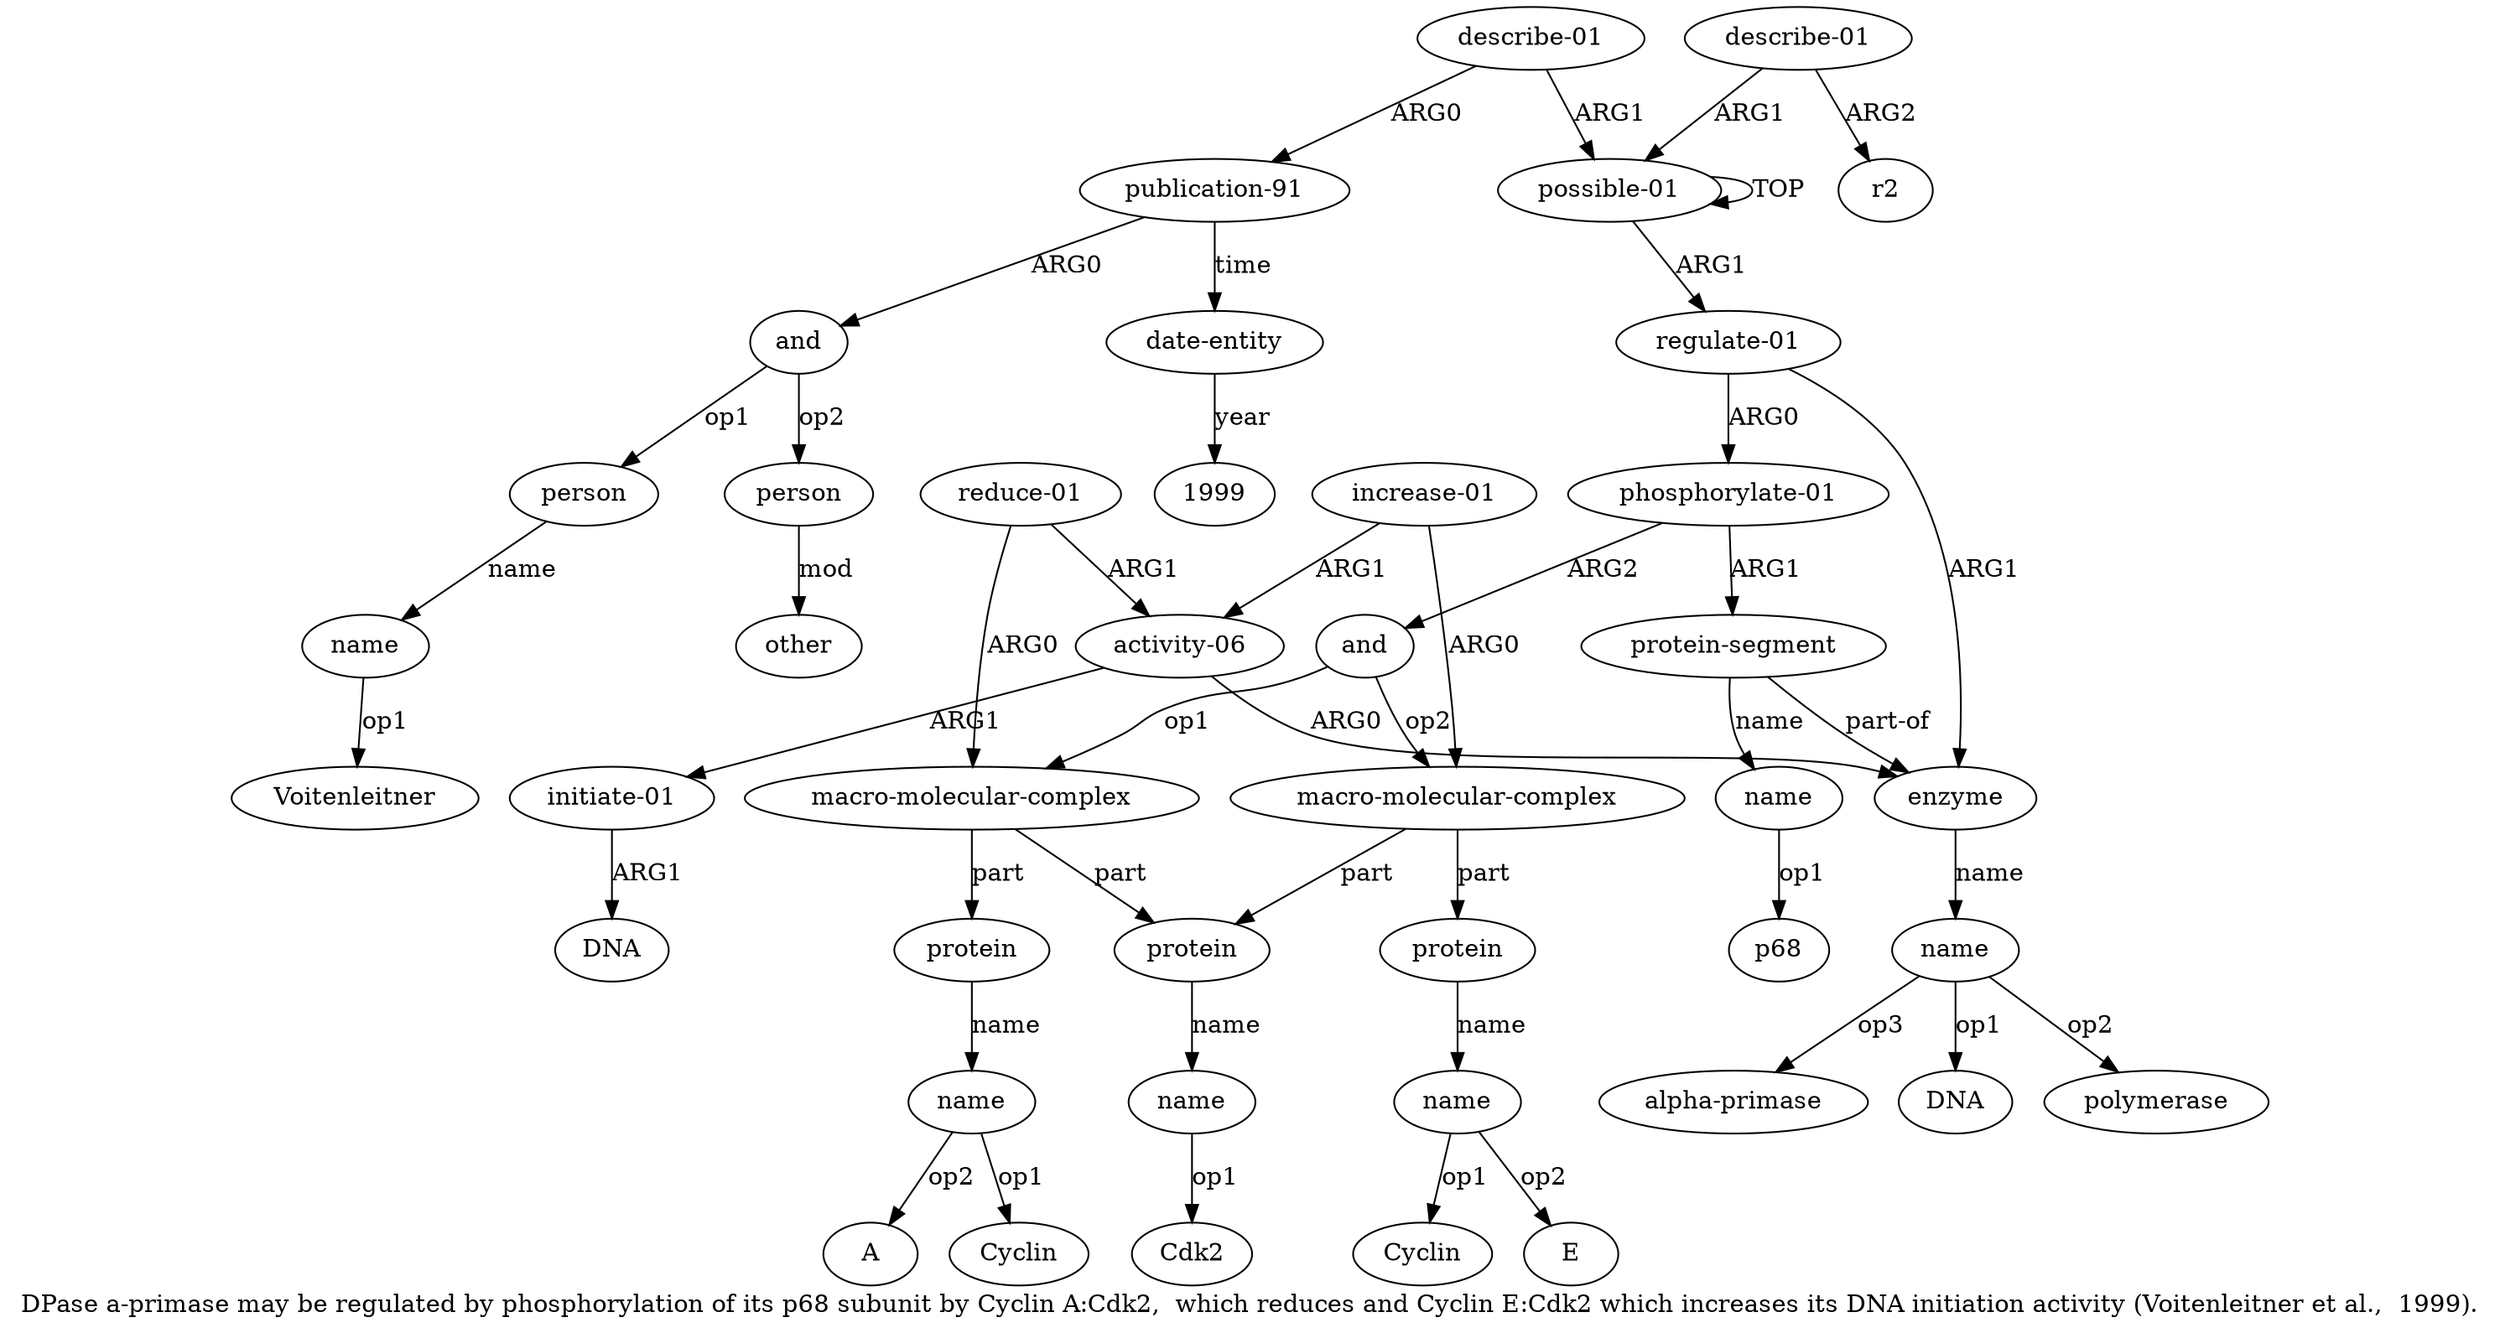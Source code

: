 digraph  {
	graph [label="DPase a-primase may be regulated by phosphorylation of its p68 subunit by Cyclin A:Cdk2,  which reduces and Cyclin E:Cdk2 which \
increases its DNA initiation activity (Voitenleitner et al.,  1999)."];
	node [label="\N"];
	a20	 [color=black,
		gold_ind=20,
		gold_label=name,
		label=name,
		test_ind=20,
		test_label=name];
	"a20 alpha-primase"	 [color=black,
		gold_ind=-1,
		gold_label="alpha-primase",
		label="alpha-primase",
		test_ind=-1,
		test_label="alpha-primase"];
	a20 -> "a20 alpha-primase" [key=0,
	color=black,
	gold_label=op3,
	label=op3,
	test_label=op3];
"a20 DNA" [color=black,
	gold_ind=-1,
	gold_label=DNA,
	label=DNA,
	test_ind=-1,
	test_label=DNA];
a20 -> "a20 DNA" [key=0,
color=black,
gold_label=op1,
label=op1,
test_label=op1];
"a20 polymerase" [color=black,
gold_ind=-1,
gold_label=polymerase,
label=polymerase,
test_ind=-1,
test_label=polymerase];
a20 -> "a20 polymerase" [key=0,
color=black,
gold_label=op2,
label=op2,
test_label=op2];
a21 [color=black,
gold_ind=21,
gold_label="describe-01",
label="describe-01",
test_ind=21,
test_label="describe-01"];
a22 [color=black,
gold_ind=22,
gold_label="publication-91",
label="publication-91",
test_ind=22,
test_label="publication-91"];
a21 -> a22 [key=0,
color=black,
gold_label=ARG0,
label=ARG0,
test_label=ARG0];
a0 [color=black,
gold_ind=0,
gold_label="possible-01",
label="possible-01",
test_ind=0,
test_label="possible-01"];
a21 -> a0 [key=0,
color=black,
gold_label=ARG1,
label=ARG1,
test_label=ARG1];
a23 [color=black,
gold_ind=23,
gold_label=and,
label=and,
test_ind=23,
test_label=and];
a22 -> a23 [key=0,
color=black,
gold_label=ARG0,
label=ARG0,
test_label=ARG0];
a28 [color=black,
gold_ind=28,
gold_label="date-entity",
label="date-entity",
test_ind=28,
test_label="date-entity"];
a22 -> a28 [key=0,
color=black,
gold_label=time,
label=time,
test_label=time];
a24 [color=black,
gold_ind=24,
gold_label=person,
label=person,
test_ind=24,
test_label=person];
a23 -> a24 [key=0,
color=black,
gold_label=op1,
label=op1,
test_label=op1];
a26 [color=black,
gold_ind=26,
gold_label=person,
label=person,
test_ind=26,
test_label=person];
a23 -> a26 [key=0,
color=black,
gold_label=op2,
label=op2,
test_label=op2];
a25 [color=black,
gold_ind=25,
gold_label=name,
label=name,
test_ind=25,
test_label=name];
a24 -> a25 [key=0,
color=black,
gold_label=name,
label=name,
test_label=name];
"a25 Voitenleitner" [color=black,
gold_ind=-1,
gold_label=Voitenleitner,
label=Voitenleitner,
test_ind=-1,
test_label=Voitenleitner];
a25 -> "a25 Voitenleitner" [key=0,
color=black,
gold_label=op1,
label=op1,
test_label=op1];
a27 [color=black,
gold_ind=27,
gold_label=other,
label=other,
test_ind=27,
test_label=other];
a26 -> a27 [key=0,
color=black,
gold_label=mod,
label=mod,
test_label=mod];
"a28 1999" [color=black,
gold_ind=-1,
gold_label=1999,
label=1999,
test_ind=-1,
test_label=1999];
a28 -> "a28 1999" [key=0,
color=black,
gold_label=year,
label=year,
test_label=year];
a29 [color=black,
gold_ind=29,
gold_label="describe-01",
label="describe-01",
test_ind=29,
test_label="describe-01"];
a30 [color=black,
gold_ind=30,
gold_label=r2,
label=r2,
test_ind=30,
test_label=r2];
a29 -> a30 [key=0,
color=black,
gold_label=ARG2,
label=ARG2,
test_label=ARG2];
a29 -> a0 [key=0,
color=black,
gold_label=ARG1,
label=ARG1,
test_label=ARG1];
"a8 A" [color=black,
gold_ind=-1,
gold_label=A,
label=A,
test_ind=-1,
test_label=A];
a15 [color=black,
gold_ind=15,
gold_label="macro-molecular-complex",
label="macro-molecular-complex",
test_ind=15,
test_label="macro-molecular-complex"];
a16 [color=black,
gold_ind=16,
gold_label=protein,
label=protein,
test_ind=16,
test_label=protein];
a15 -> a16 [key=0,
color=black,
gold_label=part,
label=part,
test_label=part];
a9 [color=black,
gold_ind=9,
gold_label=protein,
label=protein,
test_ind=9,
test_label=protein];
a15 -> a9 [key=0,
color=black,
gold_label=part,
label=part,
test_label=part];
a14 [color=black,
gold_ind=14,
gold_label=DNA,
label=DNA,
test_ind=14,
test_label=DNA];
a17 [color=black,
gold_ind=17,
gold_label=name,
label=name,
test_ind=17,
test_label=name];
"a17 E" [color=black,
gold_ind=-1,
gold_label=E,
label=E,
test_ind=-1,
test_label=E];
a17 -> "a17 E" [key=0,
color=black,
gold_label=op2,
label=op2,
test_label=op2];
"a17 Cyclin" [color=black,
gold_ind=-1,
gold_label=Cyclin,
label=Cyclin,
test_ind=-1,
test_label=Cyclin];
a17 -> "a17 Cyclin" [key=0,
color=black,
gold_label=op1,
label=op1,
test_label=op1];
a16 -> a17 [key=0,
color=black,
gold_label=name,
label=name,
test_label=name];
a11 [color=black,
gold_ind=11,
gold_label="reduce-01",
label="reduce-01",
test_ind=11,
test_label="reduce-01"];
a12 [color=black,
gold_ind=12,
gold_label="activity-06",
label="activity-06",
test_ind=12,
test_label="activity-06"];
a11 -> a12 [key=0,
color=black,
gold_label=ARG1,
label=ARG1,
test_label=ARG1];
a6 [color=black,
gold_ind=6,
gold_label="macro-molecular-complex",
label="macro-molecular-complex",
test_ind=6,
test_label="macro-molecular-complex"];
a11 -> a6 [key=0,
color=black,
gold_label=ARG0,
label=ARG0,
test_label=ARG0];
a10 [color=black,
gold_ind=10,
gold_label=name,
label=name,
test_ind=10,
test_label=name];
"a10 Cdk2" [color=black,
gold_ind=-1,
gold_label=Cdk2,
label=Cdk2,
test_ind=-1,
test_label=Cdk2];
a10 -> "a10 Cdk2" [key=0,
color=black,
gold_label=op1,
label=op1,
test_label=op1];
a13 [color=black,
gold_ind=13,
gold_label="initiate-01",
label="initiate-01",
test_ind=13,
test_label="initiate-01"];
a13 -> a14 [key=0,
color=black,
gold_label=ARG1,
label=ARG1,
test_label=ARG1];
a12 -> a13 [key=0,
color=black,
gold_label=ARG1,
label=ARG1,
test_label=ARG1];
a19 [color=black,
gold_ind=19,
gold_label=enzyme,
label=enzyme,
test_ind=19,
test_label=enzyme];
a12 -> a19 [key=0,
color=black,
gold_label=ARG0,
label=ARG0,
test_label=ARG0];
"a8 Cyclin" [color=black,
gold_ind=-1,
gold_label=Cyclin,
label=Cyclin,
test_ind=-1,
test_label=Cyclin];
a19 -> a20 [key=0,
color=black,
gold_label=name,
label=name,
test_label=name];
a18 [color=black,
gold_ind=18,
gold_label="increase-01",
label="increase-01",
test_ind=18,
test_label="increase-01"];
a18 -> a15 [key=0,
color=black,
gold_label=ARG0,
label=ARG0,
test_label=ARG0];
a18 -> a12 [key=0,
color=black,
gold_label=ARG1,
label=ARG1,
test_label=ARG1];
a1 [color=black,
gold_ind=1,
gold_label="regulate-01",
label="regulate-01",
test_ind=1,
test_label="regulate-01"];
a1 -> a19 [key=0,
color=black,
gold_label=ARG1,
label=ARG1,
test_label=ARG1];
a2 [color=black,
gold_ind=2,
gold_label="phosphorylate-01",
label="phosphorylate-01",
test_ind=2,
test_label="phosphorylate-01"];
a1 -> a2 [key=0,
color=black,
gold_label=ARG0,
label=ARG0,
test_label=ARG0];
a0 -> a1 [key=0,
color=black,
gold_label=ARG1,
label=ARG1,
test_label=ARG1];
a0 -> a0 [key=0,
color=black,
gold_label=TOP,
label=TOP,
test_label=TOP];
a3 [color=black,
gold_ind=3,
gold_label="protein-segment",
label="protein-segment",
test_ind=3,
test_label="protein-segment"];
a3 -> a19 [key=0,
color=black,
gold_label="part-of",
label="part-of",
test_label="part-of"];
a4 [color=black,
gold_ind=4,
gold_label=name,
label=name,
test_ind=4,
test_label=name];
a3 -> a4 [key=0,
color=black,
gold_label=name,
label=name,
test_label=name];
a2 -> a3 [key=0,
color=black,
gold_label=ARG1,
label=ARG1,
test_label=ARG1];
a5 [color=black,
gold_ind=5,
gold_label=and,
label=and,
test_ind=5,
test_label=and];
a2 -> a5 [key=0,
color=black,
gold_label=ARG2,
label=ARG2,
test_label=ARG2];
a5 -> a15 [key=0,
color=black,
gold_label=op2,
label=op2,
test_label=op2];
a5 -> a6 [key=0,
color=black,
gold_label=op1,
label=op1,
test_label=op1];
"a4 p68" [color=black,
gold_ind=-1,
gold_label=p68,
label=p68,
test_ind=-1,
test_label=p68];
a4 -> "a4 p68" [key=0,
color=black,
gold_label=op1,
label=op1,
test_label=op1];
a7 [color=black,
gold_ind=7,
gold_label=protein,
label=protein,
test_ind=7,
test_label=protein];
a8 [color=black,
gold_ind=8,
gold_label=name,
label=name,
test_ind=8,
test_label=name];
a7 -> a8 [key=0,
color=black,
gold_label=name,
label=name,
test_label=name];
a6 -> a7 [key=0,
color=black,
gold_label=part,
label=part,
test_label=part];
a6 -> a9 [key=0,
color=black,
gold_label=part,
label=part,
test_label=part];
a9 -> a10 [key=0,
color=black,
gold_label=name,
label=name,
test_label=name];
a8 -> "a8 A" [key=0,
color=black,
gold_label=op2,
label=op2,
test_label=op2];
a8 -> "a8 Cyclin" [key=0,
color=black,
gold_label=op1,
label=op1,
test_label=op1];
}
